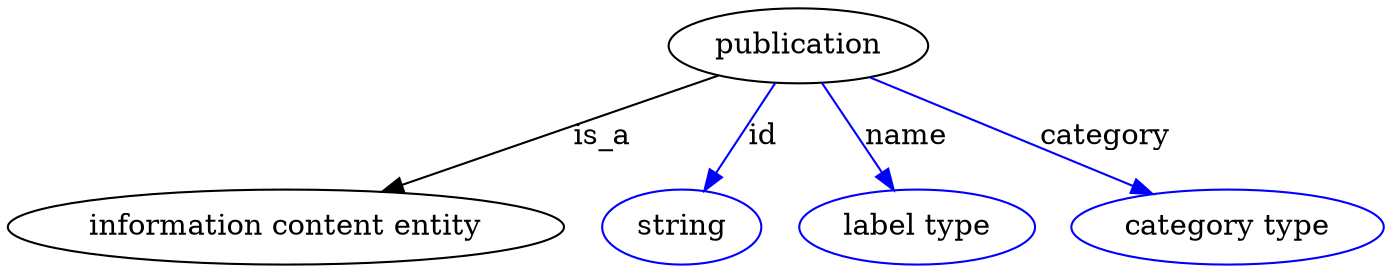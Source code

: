 digraph {
	graph [bb="0,0,529.84,123"];
	node [label="\N"];
	publication	[height=0.5,
		label=publication,
		pos="302.34,105",
		width=1.3902];
	"information content entity"	[height=0.5,
		pos="103.34,18",
		width=2.8706];
	publication -> "information content entity"	[label=is_a,
		lp="226.34,61.5",
		pos="e,140.65,34.938 271.25,90.719 238.84,76.874 187.65,55.013 150.31,39.062"];
	id	[color=blue,
		height=0.5,
		label=string,
		pos="255.34,18",
		width=0.84854];
	publication -> id	[color=blue,
		label=id,
		lp="287.84,61.5",
		pos="e,264.45,35.469 293.06,87.207 286.32,75.021 277.08,58.318 269.44,44.491",
		style=solid];
	name	[color=blue,
		height=0.5,
		label="label type",
		pos="349.34,18",
		width=1.2638];
	publication -> name	[color=blue,
		label=name,
		lp="344.84,61.5",
		pos="e,340.07,35.758 311.63,87.207 318.32,75.099 327.48,58.533 335.1,44.759",
		style=solid];
	category	[color=blue,
		height=0.5,
		label="category type",
		pos="471.34,18",
		width=1.6249];
	publication -> category	[color=blue,
		label=category,
		lp="420.84,61.5",
		pos="e,442.26,33.627 330.25,89.964 358.29,75.862 401.71,54.023 432.98,38.296",
		style=solid];
}
